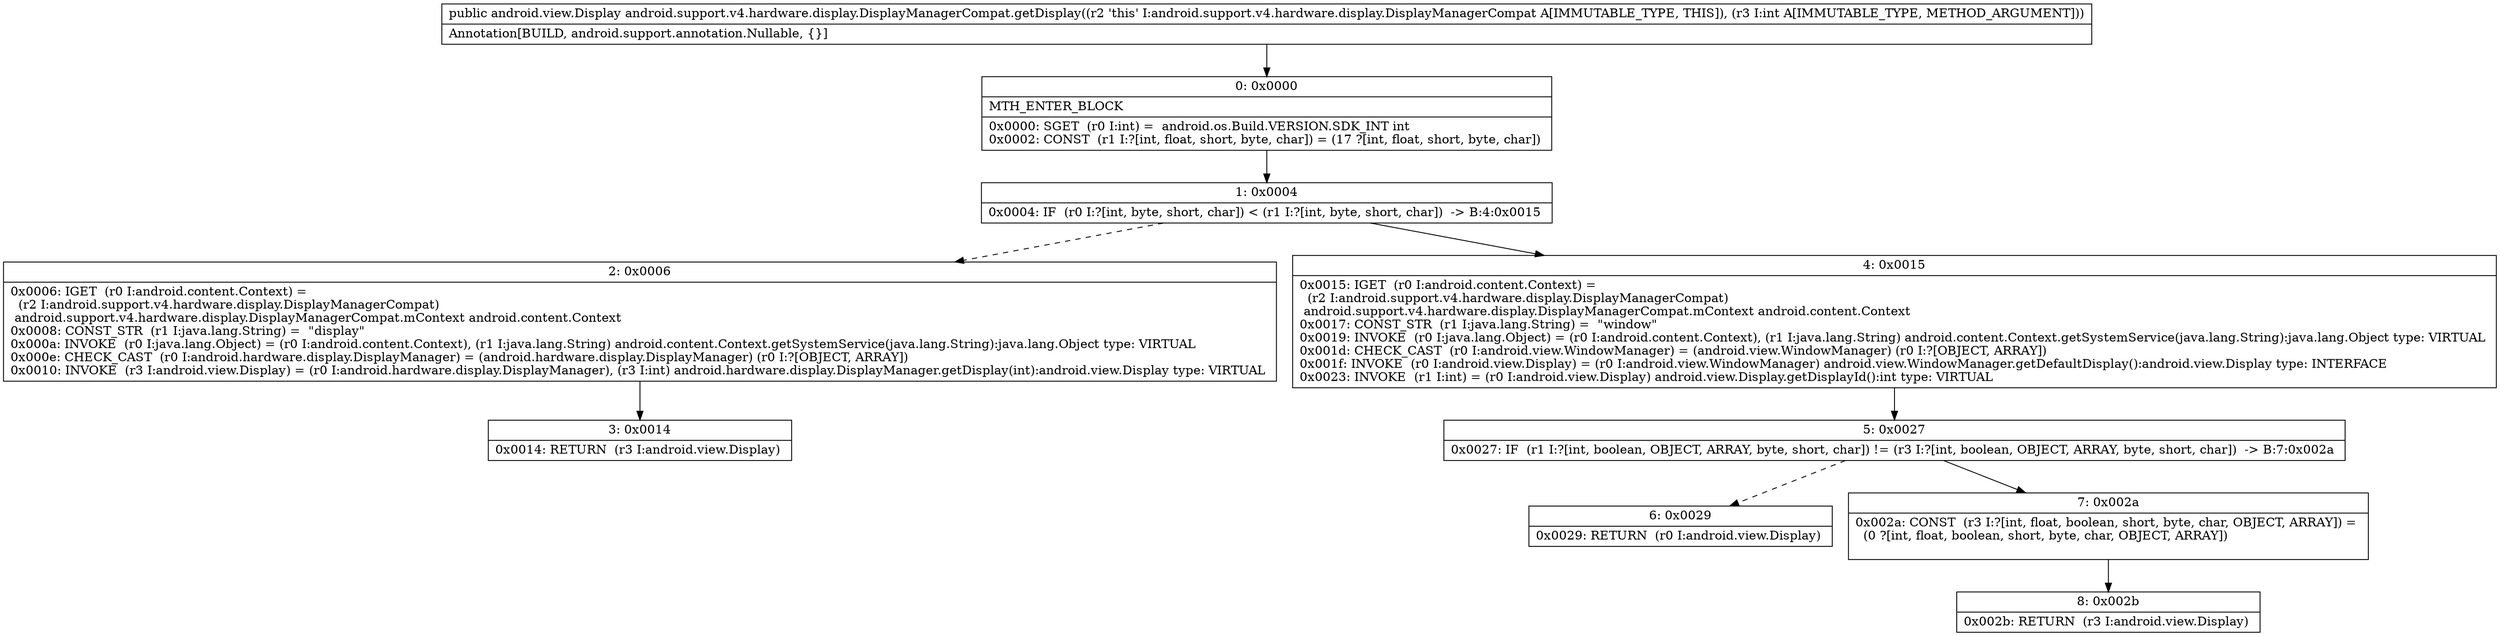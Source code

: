 digraph "CFG forandroid.support.v4.hardware.display.DisplayManagerCompat.getDisplay(I)Landroid\/view\/Display;" {
Node_0 [shape=record,label="{0\:\ 0x0000|MTH_ENTER_BLOCK\l|0x0000: SGET  (r0 I:int) =  android.os.Build.VERSION.SDK_INT int \l0x0002: CONST  (r1 I:?[int, float, short, byte, char]) = (17 ?[int, float, short, byte, char]) \l}"];
Node_1 [shape=record,label="{1\:\ 0x0004|0x0004: IF  (r0 I:?[int, byte, short, char]) \< (r1 I:?[int, byte, short, char])  \-\> B:4:0x0015 \l}"];
Node_2 [shape=record,label="{2\:\ 0x0006|0x0006: IGET  (r0 I:android.content.Context) = \l  (r2 I:android.support.v4.hardware.display.DisplayManagerCompat)\l android.support.v4.hardware.display.DisplayManagerCompat.mContext android.content.Context \l0x0008: CONST_STR  (r1 I:java.lang.String) =  \"display\" \l0x000a: INVOKE  (r0 I:java.lang.Object) = (r0 I:android.content.Context), (r1 I:java.lang.String) android.content.Context.getSystemService(java.lang.String):java.lang.Object type: VIRTUAL \l0x000e: CHECK_CAST  (r0 I:android.hardware.display.DisplayManager) = (android.hardware.display.DisplayManager) (r0 I:?[OBJECT, ARRAY]) \l0x0010: INVOKE  (r3 I:android.view.Display) = (r0 I:android.hardware.display.DisplayManager), (r3 I:int) android.hardware.display.DisplayManager.getDisplay(int):android.view.Display type: VIRTUAL \l}"];
Node_3 [shape=record,label="{3\:\ 0x0014|0x0014: RETURN  (r3 I:android.view.Display) \l}"];
Node_4 [shape=record,label="{4\:\ 0x0015|0x0015: IGET  (r0 I:android.content.Context) = \l  (r2 I:android.support.v4.hardware.display.DisplayManagerCompat)\l android.support.v4.hardware.display.DisplayManagerCompat.mContext android.content.Context \l0x0017: CONST_STR  (r1 I:java.lang.String) =  \"window\" \l0x0019: INVOKE  (r0 I:java.lang.Object) = (r0 I:android.content.Context), (r1 I:java.lang.String) android.content.Context.getSystemService(java.lang.String):java.lang.Object type: VIRTUAL \l0x001d: CHECK_CAST  (r0 I:android.view.WindowManager) = (android.view.WindowManager) (r0 I:?[OBJECT, ARRAY]) \l0x001f: INVOKE  (r0 I:android.view.Display) = (r0 I:android.view.WindowManager) android.view.WindowManager.getDefaultDisplay():android.view.Display type: INTERFACE \l0x0023: INVOKE  (r1 I:int) = (r0 I:android.view.Display) android.view.Display.getDisplayId():int type: VIRTUAL \l}"];
Node_5 [shape=record,label="{5\:\ 0x0027|0x0027: IF  (r1 I:?[int, boolean, OBJECT, ARRAY, byte, short, char]) != (r3 I:?[int, boolean, OBJECT, ARRAY, byte, short, char])  \-\> B:7:0x002a \l}"];
Node_6 [shape=record,label="{6\:\ 0x0029|0x0029: RETURN  (r0 I:android.view.Display) \l}"];
Node_7 [shape=record,label="{7\:\ 0x002a|0x002a: CONST  (r3 I:?[int, float, boolean, short, byte, char, OBJECT, ARRAY]) = \l  (0 ?[int, float, boolean, short, byte, char, OBJECT, ARRAY])\l \l}"];
Node_8 [shape=record,label="{8\:\ 0x002b|0x002b: RETURN  (r3 I:android.view.Display) \l}"];
MethodNode[shape=record,label="{public android.view.Display android.support.v4.hardware.display.DisplayManagerCompat.getDisplay((r2 'this' I:android.support.v4.hardware.display.DisplayManagerCompat A[IMMUTABLE_TYPE, THIS]), (r3 I:int A[IMMUTABLE_TYPE, METHOD_ARGUMENT]))  | Annotation[BUILD, android.support.annotation.Nullable, \{\}]\l}"];
MethodNode -> Node_0;
Node_0 -> Node_1;
Node_1 -> Node_2[style=dashed];
Node_1 -> Node_4;
Node_2 -> Node_3;
Node_4 -> Node_5;
Node_5 -> Node_6[style=dashed];
Node_5 -> Node_7;
Node_7 -> Node_8;
}

